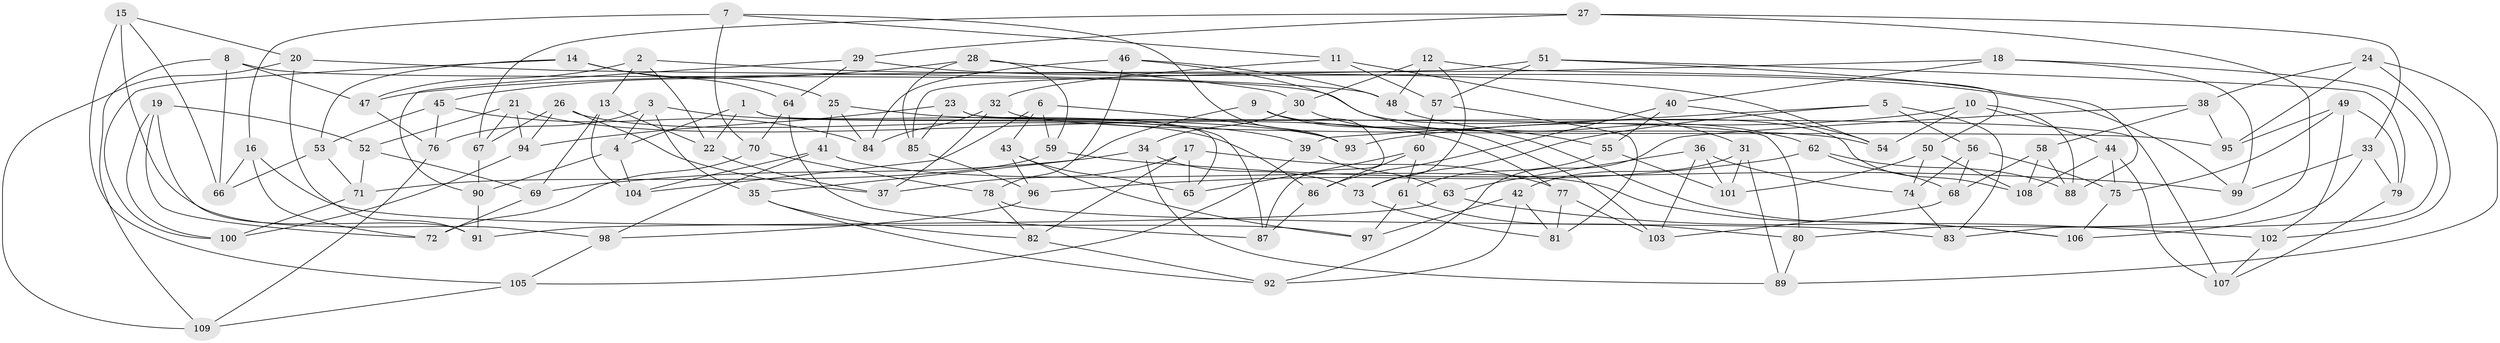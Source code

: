 // coarse degree distribution, {7: 0.09302325581395349, 5: 0.06976744186046512, 9: 0.09302325581395349, 6: 0.16279069767441862, 8: 0.18604651162790697, 11: 0.023255813953488372, 4: 0.23255813953488372, 10: 0.06976744186046512, 12: 0.023255813953488372, 3: 0.046511627906976744}
// Generated by graph-tools (version 1.1) at 2025/20/03/04/25 18:20:46]
// undirected, 109 vertices, 218 edges
graph export_dot {
graph [start="1"]
  node [color=gray90,style=filled];
  1;
  2;
  3;
  4;
  5;
  6;
  7;
  8;
  9;
  10;
  11;
  12;
  13;
  14;
  15;
  16;
  17;
  18;
  19;
  20;
  21;
  22;
  23;
  24;
  25;
  26;
  27;
  28;
  29;
  30;
  31;
  32;
  33;
  34;
  35;
  36;
  37;
  38;
  39;
  40;
  41;
  42;
  43;
  44;
  45;
  46;
  47;
  48;
  49;
  50;
  51;
  52;
  53;
  54;
  55;
  56;
  57;
  58;
  59;
  60;
  61;
  62;
  63;
  64;
  65;
  66;
  67;
  68;
  69;
  70;
  71;
  72;
  73;
  74;
  75;
  76;
  77;
  78;
  79;
  80;
  81;
  82;
  83;
  84;
  85;
  86;
  87;
  88;
  89;
  90;
  91;
  92;
  93;
  94;
  95;
  96;
  97;
  98;
  99;
  100;
  101;
  102;
  103;
  104;
  105;
  106;
  107;
  108;
  109;
  1 -- 4;
  1 -- 65;
  1 -- 22;
  1 -- 87;
  2 -- 22;
  2 -- 13;
  2 -- 54;
  2 -- 47;
  3 -- 76;
  3 -- 39;
  3 -- 4;
  3 -- 35;
  4 -- 90;
  4 -- 104;
  5 -- 83;
  5 -- 56;
  5 -- 39;
  5 -- 73;
  6 -- 43;
  6 -- 59;
  6 -- 93;
  6 -- 104;
  7 -- 16;
  7 -- 93;
  7 -- 70;
  7 -- 11;
  8 -- 108;
  8 -- 109;
  8 -- 47;
  8 -- 66;
  9 -- 103;
  9 -- 54;
  9 -- 87;
  9 -- 35;
  10 -- 44;
  10 -- 88;
  10 -- 93;
  10 -- 54;
  11 -- 31;
  11 -- 32;
  11 -- 57;
  12 -- 73;
  12 -- 50;
  12 -- 48;
  12 -- 30;
  13 -- 22;
  13 -- 69;
  13 -- 104;
  14 -- 64;
  14 -- 25;
  14 -- 53;
  14 -- 100;
  15 -- 98;
  15 -- 66;
  15 -- 20;
  15 -- 105;
  16 -- 97;
  16 -- 66;
  16 -- 72;
  17 -- 82;
  17 -- 37;
  17 -- 77;
  17 -- 65;
  18 -- 83;
  18 -- 47;
  18 -- 40;
  18 -- 99;
  19 -- 91;
  19 -- 100;
  19 -- 72;
  19 -- 52;
  20 -- 48;
  20 -- 91;
  20 -- 109;
  21 -- 94;
  21 -- 67;
  21 -- 77;
  21 -- 52;
  22 -- 37;
  23 -- 80;
  23 -- 94;
  23 -- 107;
  23 -- 85;
  24 -- 89;
  24 -- 102;
  24 -- 38;
  24 -- 95;
  25 -- 41;
  25 -- 84;
  25 -- 93;
  26 -- 67;
  26 -- 37;
  26 -- 94;
  26 -- 86;
  27 -- 80;
  27 -- 67;
  27 -- 29;
  27 -- 33;
  28 -- 30;
  28 -- 45;
  28 -- 85;
  28 -- 59;
  29 -- 99;
  29 -- 90;
  29 -- 64;
  30 -- 106;
  30 -- 34;
  31 -- 89;
  31 -- 101;
  31 -- 42;
  32 -- 37;
  32 -- 84;
  32 -- 95;
  33 -- 106;
  33 -- 99;
  33 -- 79;
  34 -- 69;
  34 -- 73;
  34 -- 89;
  35 -- 82;
  35 -- 92;
  36 -- 74;
  36 -- 101;
  36 -- 63;
  36 -- 103;
  38 -- 95;
  38 -- 58;
  38 -- 92;
  39 -- 105;
  39 -- 63;
  40 -- 86;
  40 -- 54;
  40 -- 55;
  41 -- 104;
  41 -- 106;
  41 -- 98;
  42 -- 97;
  42 -- 92;
  42 -- 81;
  43 -- 96;
  43 -- 65;
  43 -- 97;
  44 -- 107;
  44 -- 75;
  44 -- 108;
  45 -- 84;
  45 -- 76;
  45 -- 53;
  46 -- 48;
  46 -- 55;
  46 -- 78;
  46 -- 84;
  47 -- 76;
  48 -- 62;
  49 -- 79;
  49 -- 75;
  49 -- 102;
  49 -- 95;
  50 -- 101;
  50 -- 108;
  50 -- 74;
  51 -- 57;
  51 -- 79;
  51 -- 88;
  51 -- 85;
  52 -- 71;
  52 -- 69;
  53 -- 71;
  53 -- 66;
  55 -- 101;
  55 -- 61;
  56 -- 74;
  56 -- 75;
  56 -- 68;
  57 -- 81;
  57 -- 60;
  58 -- 108;
  58 -- 68;
  58 -- 88;
  59 -- 71;
  59 -- 99;
  60 -- 61;
  60 -- 86;
  60 -- 65;
  61 -- 80;
  61 -- 97;
  62 -- 96;
  62 -- 88;
  62 -- 68;
  63 -- 102;
  63 -- 91;
  64 -- 70;
  64 -- 87;
  67 -- 90;
  68 -- 103;
  69 -- 72;
  70 -- 78;
  70 -- 72;
  71 -- 100;
  73 -- 81;
  74 -- 83;
  75 -- 106;
  76 -- 109;
  77 -- 81;
  77 -- 103;
  78 -- 82;
  78 -- 83;
  79 -- 107;
  80 -- 89;
  82 -- 92;
  85 -- 96;
  86 -- 87;
  90 -- 91;
  94 -- 100;
  96 -- 98;
  98 -- 105;
  102 -- 107;
  105 -- 109;
}
